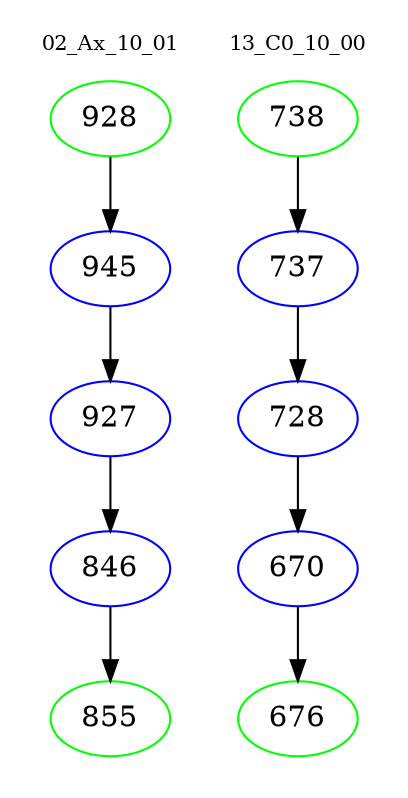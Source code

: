 digraph{
subgraph cluster_0 {
color = white
label = "02_Ax_10_01";
fontsize=10;
T0_928 [label="928", color="green"]
T0_928 -> T0_945 [color="black"]
T0_945 [label="945", color="blue"]
T0_945 -> T0_927 [color="black"]
T0_927 [label="927", color="blue"]
T0_927 -> T0_846 [color="black"]
T0_846 [label="846", color="blue"]
T0_846 -> T0_855 [color="black"]
T0_855 [label="855", color="green"]
}
subgraph cluster_1 {
color = white
label = "13_C0_10_00";
fontsize=10;
T1_738 [label="738", color="green"]
T1_738 -> T1_737 [color="black"]
T1_737 [label="737", color="blue"]
T1_737 -> T1_728 [color="black"]
T1_728 [label="728", color="blue"]
T1_728 -> T1_670 [color="black"]
T1_670 [label="670", color="blue"]
T1_670 -> T1_676 [color="black"]
T1_676 [label="676", color="green"]
}
}
